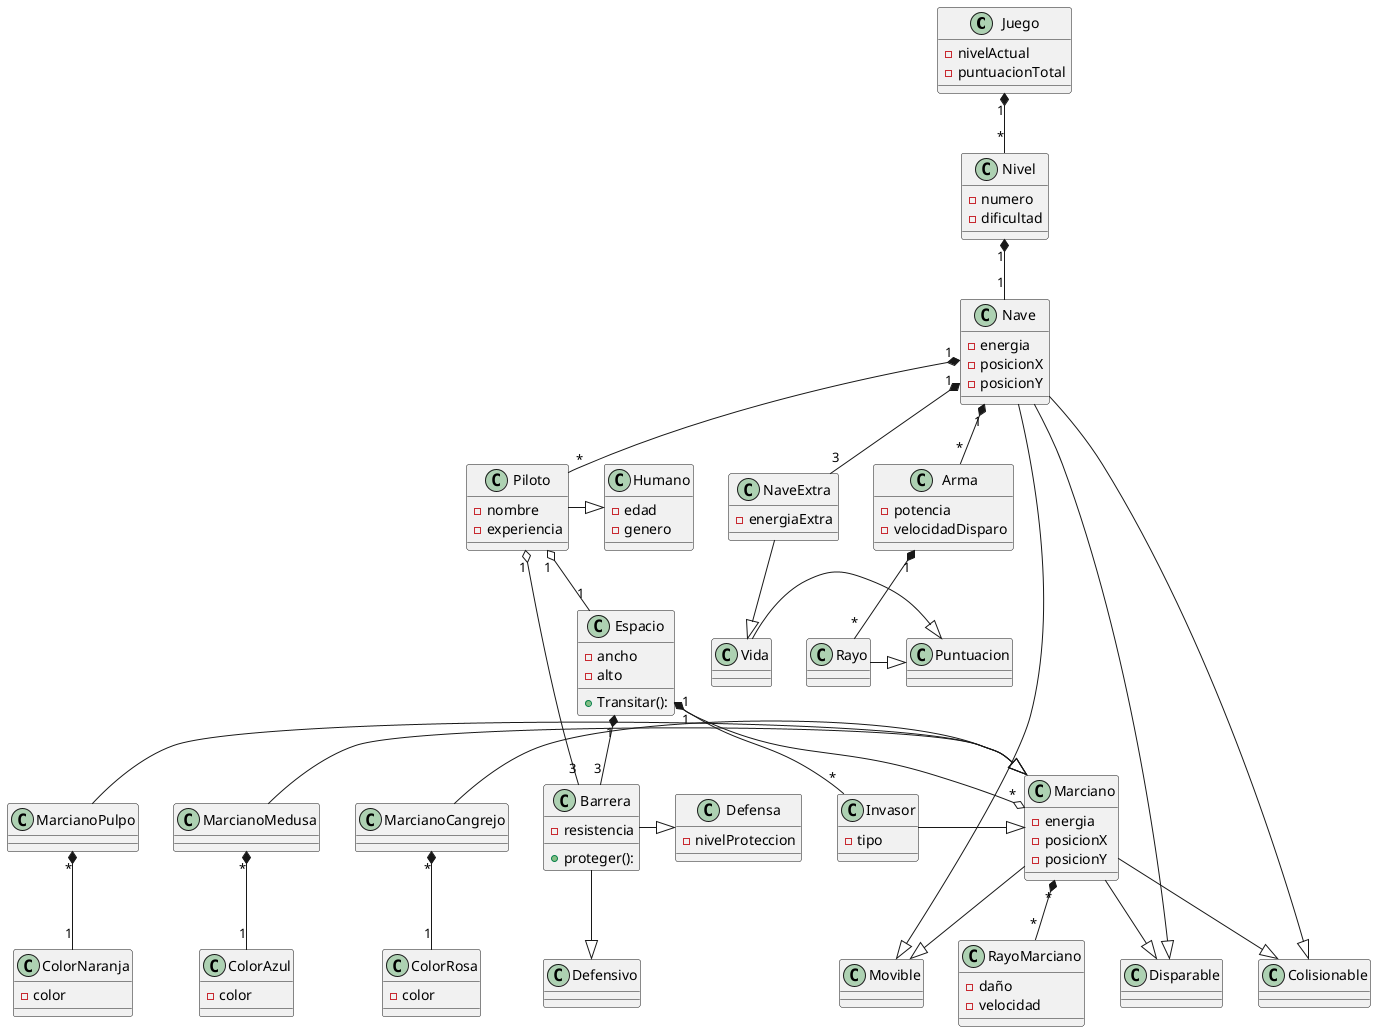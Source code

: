 @startuml diagrama space invaders

class Juego {
    - nivelActual
    - puntuacionTotal
}

class Nivel {
    - numero
    - dificultad
}

class Nave {
    - energia
    - posicionX
    - posicionY
}

class NaveExtra {
    - energiaExtra
    
}

class Arma {
    - potencia
    - velocidadDisparo
    
}

class Rayo

class Puntuacion

class Piloto {
    - nombre
    - experiencia
    
}

class Humano {
    - edad
    - genero
}

class Vida

class Espacio {
    - ancho
    - alto
    + Transitar():
}

class Barrera {
    - resistencia
    + proteger():
}

class Defensa {
    - nivelProteccion
    
}

class Marciano {
    - energia
    - posicionX
    - posicionY
   
}

class Invasor {
    - tipo
}

class RayoMarciano {
    - daño
    - velocidad
}

class MarcianoPulpo

class MarcianoMedusa

class MarcianoCangrejo

class ColorNaranja {
   -color
}

class ColorAzul {
   -color
}

class ColorRosa {
   -color
}



Juego "1" *-- "*" Nivel
Nivel "1" *-- "1" Nave
Nave "1" *-- "*" Arma
Arma "1" *-- "*" Rayo
Rayo -|> Puntuacion

Nave "1" *-- "*" Piloto
Piloto -|> Humano
Nave "1" *-- "3" NaveExtra
NaveExtra -|> Vida
Vida -|> Puntuacion

Piloto "1" o-- "1" Espacio
Piloto "1" o-- "3" Barrera

Barrera -|> Defensa
Espacio "1" *-- "3" Barrera
Espacio "1" *-- "*" Invasor
Invasor -|> Marciano

Marciano "*" *-- "*" RayoMarciano
Marciano "*" o-- "1" Espacio

MarcianoPulpo -|> Marciano
MarcianoPulpo "*" *-- "1" ColorNaranja

MarcianoMedusa -|> Marciano
MarcianoMedusa "*" *-- "1" ColorAzul

MarcianoCangrejo -|> Marciano
MarcianoCangrejo "*" *-- "1" ColorRosa

Nave --|> Movible
Nave --|> Disparable
Nave --|> Colisionable

Marciano --|> Movible
Marciano --|> Disparable
Marciano --|> Colisionable

Barrera --|> Defensivo

@enduml
